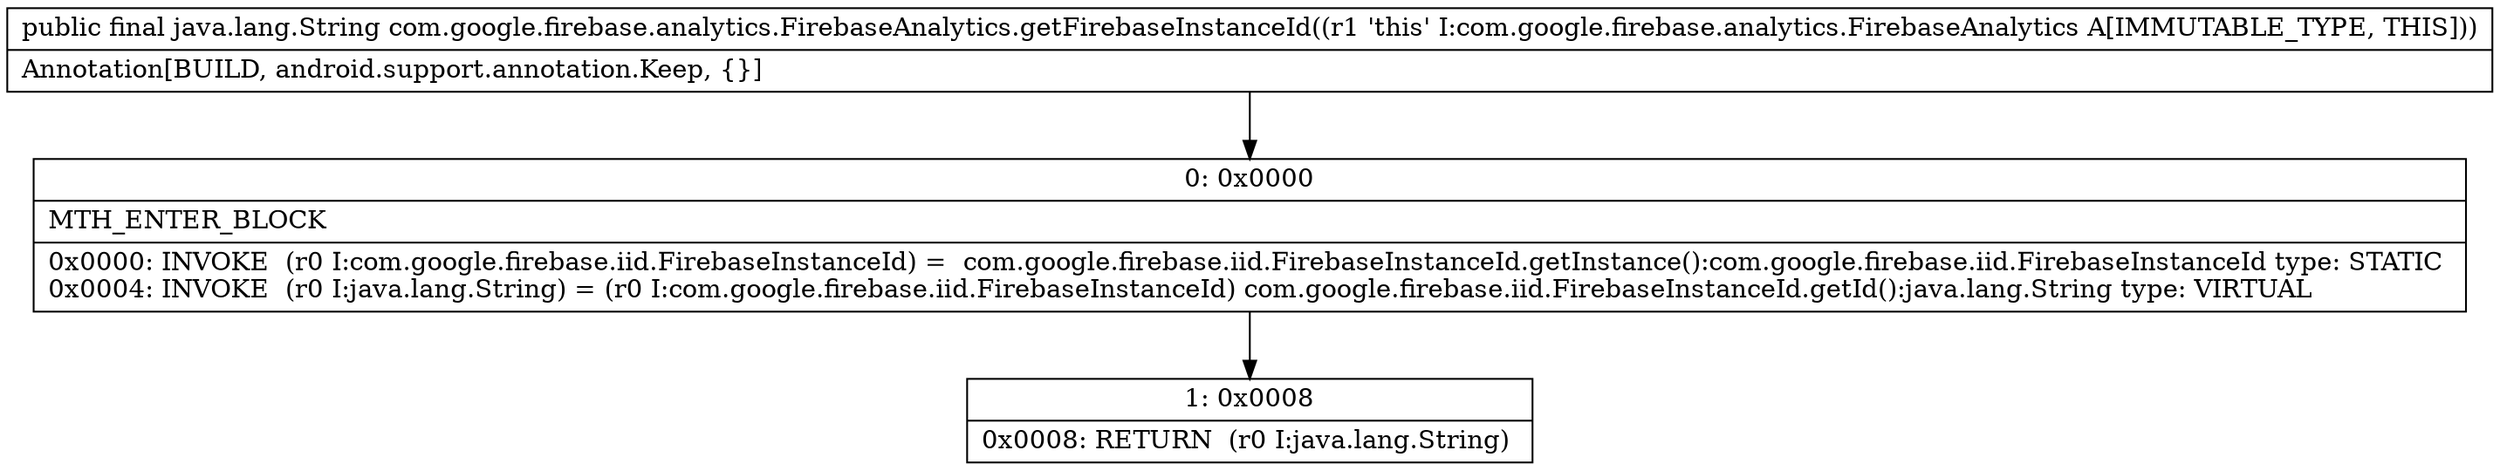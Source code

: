 digraph "CFG forcom.google.firebase.analytics.FirebaseAnalytics.getFirebaseInstanceId()Ljava\/lang\/String;" {
Node_0 [shape=record,label="{0\:\ 0x0000|MTH_ENTER_BLOCK\l|0x0000: INVOKE  (r0 I:com.google.firebase.iid.FirebaseInstanceId) =  com.google.firebase.iid.FirebaseInstanceId.getInstance():com.google.firebase.iid.FirebaseInstanceId type: STATIC \l0x0004: INVOKE  (r0 I:java.lang.String) = (r0 I:com.google.firebase.iid.FirebaseInstanceId) com.google.firebase.iid.FirebaseInstanceId.getId():java.lang.String type: VIRTUAL \l}"];
Node_1 [shape=record,label="{1\:\ 0x0008|0x0008: RETURN  (r0 I:java.lang.String) \l}"];
MethodNode[shape=record,label="{public final java.lang.String com.google.firebase.analytics.FirebaseAnalytics.getFirebaseInstanceId((r1 'this' I:com.google.firebase.analytics.FirebaseAnalytics A[IMMUTABLE_TYPE, THIS]))  | Annotation[BUILD, android.support.annotation.Keep, \{\}]\l}"];
MethodNode -> Node_0;
Node_0 -> Node_1;
}

